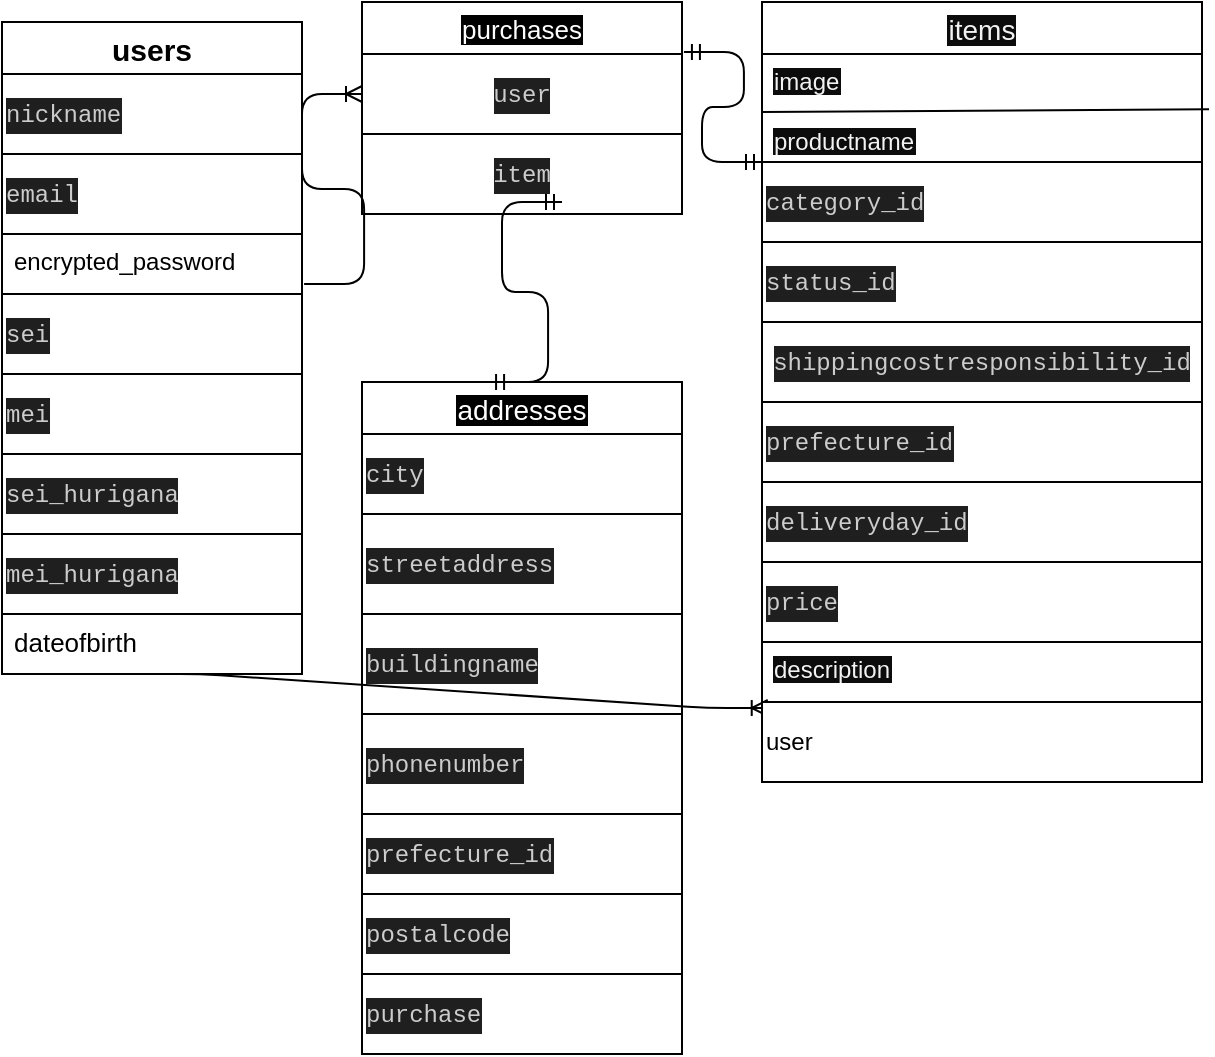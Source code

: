 <mxfile>
    <diagram id="EfDrzy22AmJzcq870eCy" name="ページ1">
        <mxGraphModel dx="741" dy="757" grid="1" gridSize="10" guides="1" tooltips="1" connect="1" arrows="0" fold="1" page="1" pageScale="1" pageWidth="827" pageHeight="1169" math="0" shadow="0">
            <root>
                <mxCell id="0"/>
                <mxCell id="1" parent="0"/>
                <mxCell id="10" style="edgeStyle=none;html=1;exitX=0.5;exitY=0;exitDx=0;exitDy=0;entryX=0.5;entryY=0;entryDx=0;entryDy=0;" parent="1" source="2" target="2" edge="1">
                    <mxGeometry relative="1" as="geometry">
                        <mxPoint x="160" y="160" as="targetPoint"/>
                    </mxGeometry>
                </mxCell>
                <mxCell id="2" value="users" style="swimlane;fontStyle=1;childLayout=stackLayout;horizontal=1;startSize=26;horizontalStack=0;resizeParent=1;resizeParentMax=0;resizeLast=0;collapsible=1;marginBottom=0;align=center;fontSize=15;" parent="1" vertex="1">
                    <mxGeometry y="10" width="150" height="326" as="geometry"/>
                </mxCell>
                <mxCell id="8" value="&lt;div style=&quot;color: rgb(204, 204, 204); background-color: rgb(31, 31, 31); font-family: Menlo, Monaco, &amp;quot;Courier New&amp;quot;, monospace; line-height: 18px;&quot;&gt;nickname&lt;/div&gt;" style="whiteSpace=wrap;html=1;align=left;" parent="2" vertex="1">
                    <mxGeometry y="26" width="150" height="40" as="geometry"/>
                </mxCell>
                <mxCell id="9" value="&lt;div style=&quot;color: rgb(204, 204, 204); background-color: rgb(31, 31, 31); font-family: Menlo, Monaco, &amp;quot;Courier New&amp;quot;, monospace; line-height: 18px;&quot;&gt;email&lt;/div&gt;" style="whiteSpace=wrap;html=1;align=left;" parent="2" vertex="1">
                    <mxGeometry y="66" width="150" height="40" as="geometry"/>
                </mxCell>
                <mxCell id="6" value="encrypted_password" style="text;strokeColor=none;fillColor=none;spacingLeft=4;spacingRight=4;overflow=hidden;rotatable=0;points=[[0,0.5],[1,0.5]];portConstraint=eastwest;fontSize=12;verticalAlign=top;" parent="2" vertex="1">
                    <mxGeometry y="106" width="150" height="30" as="geometry"/>
                </mxCell>
                <mxCell id="80" value="&lt;div style=&quot;color: rgb(204, 204, 204); background-color: rgb(31, 31, 31); font-family: Menlo, Monaco, &amp;quot;Courier New&amp;quot;, monospace; line-height: 18px;&quot;&gt;sei&lt;/div&gt;" style="whiteSpace=wrap;html=1;align=left;" vertex="1" parent="2">
                    <mxGeometry y="136" width="150" height="40" as="geometry"/>
                </mxCell>
                <mxCell id="81" value="&lt;div style=&quot;color: rgb(204, 204, 204); background-color: rgb(31, 31, 31); font-family: Menlo, Monaco, &amp;quot;Courier New&amp;quot;, monospace; line-height: 18px;&quot;&gt;mei&lt;/div&gt;" style="whiteSpace=wrap;html=1;align=left;" vertex="1" parent="2">
                    <mxGeometry y="176" width="150" height="40" as="geometry"/>
                </mxCell>
                <mxCell id="82" value="&lt;div style=&quot;color: rgb(204, 204, 204); background-color: rgb(31, 31, 31); font-family: Menlo, Monaco, &amp;quot;Courier New&amp;quot;, monospace; line-height: 18px;&quot;&gt;sei_hurigana&lt;/div&gt;" style="whiteSpace=wrap;html=1;align=left;" vertex="1" parent="2">
                    <mxGeometry y="216" width="150" height="40" as="geometry"/>
                </mxCell>
                <mxCell id="83" value="&lt;div style=&quot;color: rgb(204, 204, 204); background-color: rgb(31, 31, 31); font-family: Menlo, Monaco, &amp;quot;Courier New&amp;quot;, monospace; line-height: 18px;&quot;&gt;mei_hurigana&lt;/div&gt;" style="whiteSpace=wrap;html=1;align=left;" vertex="1" parent="2">
                    <mxGeometry y="256" width="150" height="40" as="geometry"/>
                </mxCell>
                <mxCell id="4" value="dateofbirth " style="text;strokeColor=none;fillColor=none;spacingLeft=4;spacingRight=4;overflow=hidden;rotatable=0;points=[[0,0.5],[1,0.5]];portConstraint=eastwest;fontSize=13;" parent="2" vertex="1">
                    <mxGeometry y="296" width="150" height="30" as="geometry"/>
                </mxCell>
                <mxCell id="11" value="items" style="swimlane;fontStyle=0;childLayout=stackLayout;horizontal=1;startSize=26;horizontalStack=0;resizeParent=1;resizeParentMax=0;resizeLast=0;collapsible=1;marginBottom=0;align=center;fontSize=14;labelBackgroundColor=#0d0c0c;fontColor=#f3f2f2;" parent="1" vertex="1">
                    <mxGeometry x="380" width="220" height="350" as="geometry"/>
                </mxCell>
                <mxCell id="12" value="image" style="text;strokeColor=none;fillColor=none;spacingLeft=4;spacingRight=4;overflow=hidden;rotatable=0;points=[[0,0.5],[1,0.5]];portConstraint=eastwest;fontSize=12;labelBackgroundColor=#0d0c0c;fontColor=#f3f2f2;" parent="11" vertex="1">
                    <mxGeometry y="26" width="220" height="30" as="geometry"/>
                </mxCell>
                <mxCell id="24" value="" style="endArrow=none;html=1;rounded=0;fontSize=13;fontColor=#FFFFFF;" parent="11" edge="1" target="12">
                    <mxGeometry relative="1" as="geometry">
                        <mxPoint y="50" as="sourcePoint"/>
                        <mxPoint x="160" y="50" as="targetPoint"/>
                    </mxGeometry>
                </mxCell>
                <mxCell id="87" value="" style="endArrow=none;html=1;rounded=0;fontSize=12;entryX=1.016;entryY=-0.1;entryDx=0;entryDy=0;entryPerimeter=0;" edge="1" parent="11" target="13">
                    <mxGeometry relative="1" as="geometry">
                        <mxPoint y="55" as="sourcePoint"/>
                        <mxPoint x="160" y="55" as="targetPoint"/>
                    </mxGeometry>
                </mxCell>
                <mxCell id="13" value="productname" style="text;strokeColor=none;fillColor=none;spacingLeft=4;spacingRight=4;overflow=hidden;rotatable=0;points=[[0,0.5],[1,0.5]];portConstraint=eastwest;fontSize=12;labelBackgroundColor=#0d0c0c;fontColor=#f3f2f2;" parent="11" vertex="1">
                    <mxGeometry y="56" width="220" height="24" as="geometry"/>
                </mxCell>
                <mxCell id="26" value="" style="endArrow=none;html=1;rounded=0;fontSize=13;fontColor=#FFFFFF;" parent="11" edge="1">
                    <mxGeometry relative="1" as="geometry">
                        <mxPoint y="85" as="sourcePoint"/>
                        <mxPoint x="160" y="85" as="targetPoint"/>
                    </mxGeometry>
                </mxCell>
                <mxCell id="15" value="&lt;div style=&quot;color: rgb(204, 204, 204); background-color: rgb(31, 31, 31); font-family: Menlo, Monaco, &amp;quot;Courier New&amp;quot;, monospace; line-height: 18px;&quot;&gt;category_id&lt;/div&gt;" style="whiteSpace=wrap;html=1;align=left;labelBackgroundColor=#0d0c0c;fontSize=12;fontColor=#f3f2f2;" parent="11" vertex="1">
                    <mxGeometry y="80" width="220" height="40" as="geometry"/>
                </mxCell>
                <mxCell id="23" value="&lt;div style=&quot;color: rgb(204, 204, 204); background-color: rgb(31, 31, 31); font-family: Menlo, Monaco, &amp;quot;Courier New&amp;quot;, monospace; line-height: 18px;&quot;&gt;status_id&lt;/div&gt;" style="whiteSpace=wrap;html=1;align=left;labelBackgroundColor=#0d0c0c;fontSize=12;fontColor=#f3f2f2;" parent="11" vertex="1">
                    <mxGeometry y="120" width="220" height="40" as="geometry"/>
                </mxCell>
                <mxCell id="22" value="&lt;div style=&quot;color: rgb(204, 204, 204); background-color: rgb(31, 31, 31); font-family: Menlo, Monaco, &amp;quot;Courier New&amp;quot;, monospace; line-height: 18px;&quot;&gt;shippingcostresponsibility_id&lt;/div&gt;" style="whiteSpace=wrap;html=1;align=center;labelBackgroundColor=#000000;fontSize=12;fontColor=#FFFFFF;" parent="11" vertex="1">
                    <mxGeometry y="160" width="220" height="40" as="geometry"/>
                </mxCell>
                <mxCell id="21" value="&lt;div style=&quot;color: rgb(204, 204, 204); background-color: rgb(31, 31, 31); font-family: Menlo, Monaco, &amp;quot;Courier New&amp;quot;, monospace; line-height: 18px;&quot;&gt;prefecture_id&lt;/div&gt;" style="whiteSpace=wrap;html=1;align=left;labelBackgroundColor=#0d0c0c;fontSize=12;fontColor=#f6f4f4;" parent="11" vertex="1">
                    <mxGeometry y="200" width="220" height="40" as="geometry"/>
                </mxCell>
                <mxCell id="20" value="&lt;div style=&quot;color: rgb(204, 204, 204); background-color: rgb(31, 31, 31); font-family: Menlo, Monaco, &amp;quot;Courier New&amp;quot;, monospace; line-height: 18px;&quot;&gt;deliveryday_id&lt;/div&gt;" style="whiteSpace=wrap;html=1;align=left;labelBackgroundColor=#0D0C0C;fontSize=12;fontColor=#F3F2F2;" parent="11" vertex="1">
                    <mxGeometry y="240" width="220" height="40" as="geometry"/>
                </mxCell>
                <mxCell id="19" value="&lt;div style=&quot;color: rgb(204, 204, 204); background-color: rgb(31, 31, 31); font-family: Menlo, Monaco, &amp;quot;Courier New&amp;quot;, monospace; font-size: 12px; line-height: 18px;&quot;&gt;price&lt;/div&gt;" style="whiteSpace=wrap;html=1;align=left;labelBackgroundColor=#0d0c0c;fontSize=13;fontColor=#f3f2f2;" parent="11" vertex="1">
                    <mxGeometry y="280" width="220" height="40" as="geometry"/>
                </mxCell>
                <mxCell id="14" value="description" style="text;strokeColor=none;fillColor=none;spacingLeft=4;spacingRight=4;overflow=hidden;rotatable=0;points=[[0,0.5],[1,0.5]];portConstraint=eastwest;fontSize=12;labelBackgroundColor=#0d0c0c;fontColor=#f3f2f2;" parent="11" vertex="1">
                    <mxGeometry y="320" width="220" height="30" as="geometry"/>
                </mxCell>
                <mxCell id="27" value="purchases" style="swimlane;fontStyle=0;childLayout=stackLayout;horizontal=1;startSize=26;horizontalStack=0;resizeParent=1;resizeParentMax=0;resizeLast=0;collapsible=1;marginBottom=0;align=center;fontSize=13;labelBackgroundColor=#000000;fontColor=#FFFFFF;" parent="1" vertex="1">
                    <mxGeometry x="180" width="160" height="106" as="geometry">
                        <mxRectangle x="260" width="100" height="30" as="alternateBounds"/>
                    </mxGeometry>
                </mxCell>
                <mxCell id="31" value="" style="endArrow=none;html=1;rounded=0;fontSize=13;fontColor=#FFFFFF;startArrow=none;" parent="27" edge="1">
                    <mxGeometry relative="1" as="geometry">
                        <mxPoint x="159.286" y="56" as="sourcePoint"/>
                        <mxPoint x="154" y="55" as="targetPoint"/>
                    </mxGeometry>
                </mxCell>
                <mxCell id="35" value="" style="endArrow=none;html=1;rounded=0;fontSize=13;fontColor=#FFFFFF;" parent="27" edge="1">
                    <mxGeometry relative="1" as="geometry">
                        <mxPoint y="55" as="sourcePoint"/>
                        <mxPoint x="160" y="55" as="targetPoint"/>
                    </mxGeometry>
                </mxCell>
                <mxCell id="39" value="" style="endArrow=none;html=1;rounded=0;fontSize=13;fontColor=#FFFFFF;startArrow=none;" parent="27" source="72" edge="1">
                    <mxGeometry relative="1" as="geometry">
                        <mxPoint y="85" as="sourcePoint"/>
                        <mxPoint x="160" y="85" as="targetPoint"/>
                    </mxGeometry>
                </mxCell>
                <mxCell id="71" value="&lt;div style=&quot;color: rgb(204, 204, 204); background-color: rgb(31, 31, 31); font-family: Menlo, Monaco, &amp;quot;Courier New&amp;quot;, monospace; font-size: 12px; line-height: 18px;&quot;&gt;user&lt;/div&gt;" style="whiteSpace=wrap;html=1;align=center;labelBackgroundColor=#000000;fontSize=14;fontColor=#FFFFFF;" parent="27" vertex="1">
                    <mxGeometry y="26" width="160" height="40" as="geometry"/>
                </mxCell>
                <mxCell id="72" value="&lt;div style=&quot;color: rgb(204, 204, 204); background-color: rgb(31, 31, 31); font-family: Menlo, Monaco, &amp;quot;Courier New&amp;quot;, monospace; font-size: 12px; line-height: 18px;&quot;&gt;item &lt;/div&gt;" style="whiteSpace=wrap;html=1;align=center;labelBackgroundColor=#000000;fontSize=14;fontColor=#FFFFFF;" parent="27" vertex="1">
                    <mxGeometry y="66" width="160" height="40" as="geometry"/>
                </mxCell>
                <mxCell id="62" value="addresses" style="swimlane;fontStyle=0;childLayout=stackLayout;horizontal=1;startSize=26;horizontalStack=0;resizeParent=1;resizeParentMax=0;resizeLast=0;collapsible=1;marginBottom=0;align=center;fontSize=14;labelBackgroundColor=#000000;fontColor=#FFFFFF;" parent="1" vertex="1">
                    <mxGeometry x="180" y="190" width="160" height="296" as="geometry"/>
                </mxCell>
                <mxCell id="42" value="&lt;div style=&quot;color: rgb(204, 204, 204); background-color: rgb(31, 31, 31); font-family: Menlo, Monaco, &amp;quot;Courier New&amp;quot;, monospace; font-size: 12px; line-height: 18px;&quot;&gt;city&lt;/div&gt;" style="whiteSpace=wrap;html=1;align=left;labelBackgroundColor=#000000;fontSize=13;fontColor=#FFFFFF;" parent="62" vertex="1">
                    <mxGeometry y="26" width="160" height="40" as="geometry"/>
                </mxCell>
                <mxCell id="43" value="&lt;div style=&quot;color: rgb(204, 204, 204); background-color: rgb(31, 31, 31); font-family: Menlo, Monaco, &amp;quot;Courier New&amp;quot;, monospace; font-size: 12px; line-height: 18px;&quot;&gt;streetaddress &lt;/div&gt;" style="whiteSpace=wrap;html=1;align=left;labelBackgroundColor=#000000;fontSize=13;fontColor=#FFFFFF;" parent="62" vertex="1">
                    <mxGeometry y="66" width="160" height="50" as="geometry"/>
                </mxCell>
                <mxCell id="44" value="&lt;div style=&quot;color: rgb(204, 204, 204); background-color: rgb(31, 31, 31); font-family: Menlo, Monaco, &amp;quot;Courier New&amp;quot;, monospace; font-size: 12px; line-height: 18px;&quot;&gt;buildingname&lt;/div&gt;" style="whiteSpace=wrap;html=1;align=left;labelBackgroundColor=#000000;fontSize=13;fontColor=#FFFFFF;" parent="62" vertex="1">
                    <mxGeometry y="116" width="160" height="50" as="geometry"/>
                </mxCell>
                <mxCell id="45" value="&lt;div style=&quot;color: rgb(204, 204, 204); background-color: rgb(31, 31, 31); font-family: Menlo, Monaco, &amp;quot;Courier New&amp;quot;, monospace; font-size: 12px; line-height: 18px;&quot;&gt;phonenumber&lt;/div&gt;" style="whiteSpace=wrap;html=1;align=left;labelBackgroundColor=#000000;fontSize=13;fontColor=#FFFFFF;" parent="62" vertex="1">
                    <mxGeometry y="166" width="160" height="50" as="geometry"/>
                </mxCell>
                <mxCell id="41" value="&lt;div style=&quot;color: rgb(204, 204, 204); background-color: rgb(31, 31, 31); font-family: Menlo, Monaco, &amp;quot;Courier New&amp;quot;, monospace; font-size: 12px; line-height: 18px;&quot;&gt;prefecture_id&lt;/div&gt;" style="whiteSpace=wrap;html=1;align=left;labelBackgroundColor=#000000;fontSize=13;fontColor=#FFFFFF;" parent="62" vertex="1">
                    <mxGeometry y="216" width="160" height="40" as="geometry"/>
                </mxCell>
                <mxCell id="40" value="&lt;div style=&quot;color: rgb(204, 204, 204); background-color: rgb(31, 31, 31); font-family: Menlo, Monaco, &amp;quot;Courier New&amp;quot;, monospace; font-size: 12px; line-height: 18px;&quot;&gt;postalcode &lt;/div&gt;" style="whiteSpace=wrap;html=1;align=left;labelBackgroundColor=#000000;fontSize=13;fontColor=#FFFFFF;" parent="62" vertex="1">
                    <mxGeometry y="256" width="160" height="40" as="geometry"/>
                </mxCell>
                <mxCell id="67" value="" style="edgeStyle=entityRelationEdgeStyle;fontSize=12;html=1;endArrow=ERmandOne;startArrow=ERmandOne;fontColor=#FFFFFF;entryX=0;entryY=0;entryDx=0;entryDy=0;exitX=1.006;exitY=-0.033;exitDx=0;exitDy=0;exitPerimeter=0;" parent="1" target="15" edge="1">
                    <mxGeometry width="100" height="100" relative="1" as="geometry">
                        <mxPoint x="340.96" y="25.01" as="sourcePoint"/>
                        <mxPoint x="330" y="240" as="targetPoint"/>
                    </mxGeometry>
                </mxCell>
                <mxCell id="75" value="" style="edgeStyle=entityRelationEdgeStyle;fontSize=12;html=1;endArrow=ERoneToMany;fontColor=#FFFFFF;exitX=0.46;exitY=1;exitDx=0;exitDy=0;entryX=0.013;entryY=1.1;entryDx=0;entryDy=0;entryPerimeter=0;exitPerimeter=0;" parent="1" target="14" edge="1" source="4">
                    <mxGeometry width="100" height="100" relative="1" as="geometry">
                        <mxPoint x="75" y="256" as="sourcePoint"/>
                        <mxPoint x="330" y="240" as="targetPoint"/>
                    </mxGeometry>
                </mxCell>
                <mxCell id="76" value="" style="edgeStyle=entityRelationEdgeStyle;fontSize=12;html=1;endArrow=ERoneToMany;fontColor=#FFFFFF;exitX=1.007;exitY=0.833;exitDx=0;exitDy=0;exitPerimeter=0;" parent="1" source="6" target="71" edge="1">
                    <mxGeometry width="100" height="100" relative="1" as="geometry">
                        <mxPoint x="90" y="146" as="sourcePoint"/>
                        <mxPoint x="180" y="46" as="targetPoint"/>
                    </mxGeometry>
                </mxCell>
                <mxCell id="84" value="" style="edgeStyle=entityRelationEdgeStyle;fontSize=12;html=1;endArrow=ERmandOne;startArrow=ERmandOne;exitX=0.394;exitY=0;exitDx=0;exitDy=0;exitPerimeter=0;" edge="1" parent="1" source="62">
                    <mxGeometry width="100" height="100" relative="1" as="geometry">
                        <mxPoint x="180" y="210" as="sourcePoint"/>
                        <mxPoint x="280" y="100" as="targetPoint"/>
                    </mxGeometry>
                </mxCell>
                <mxCell id="85" value="&lt;div style=&quot;color: rgb(204, 204, 204); background-color: rgb(31, 31, 31); font-family: Menlo, Monaco, &amp;quot;Courier New&amp;quot;, monospace; line-height: 18px;&quot;&gt;&lt;div style=&quot;line-height: 18px;&quot;&gt;purchase&lt;/div&gt;&lt;/div&gt;" style="whiteSpace=wrap;html=1;align=left;" vertex="1" parent="1">
                    <mxGeometry x="180" y="486" width="160" height="40" as="geometry"/>
                </mxCell>
                <mxCell id="88" value="user" style="whiteSpace=wrap;html=1;align=left;fontSize=12;" vertex="1" parent="1">
                    <mxGeometry x="380" y="350" width="220" height="40" as="geometry"/>
                </mxCell>
            </root>
        </mxGraphModel>
    </diagram>
</mxfile>